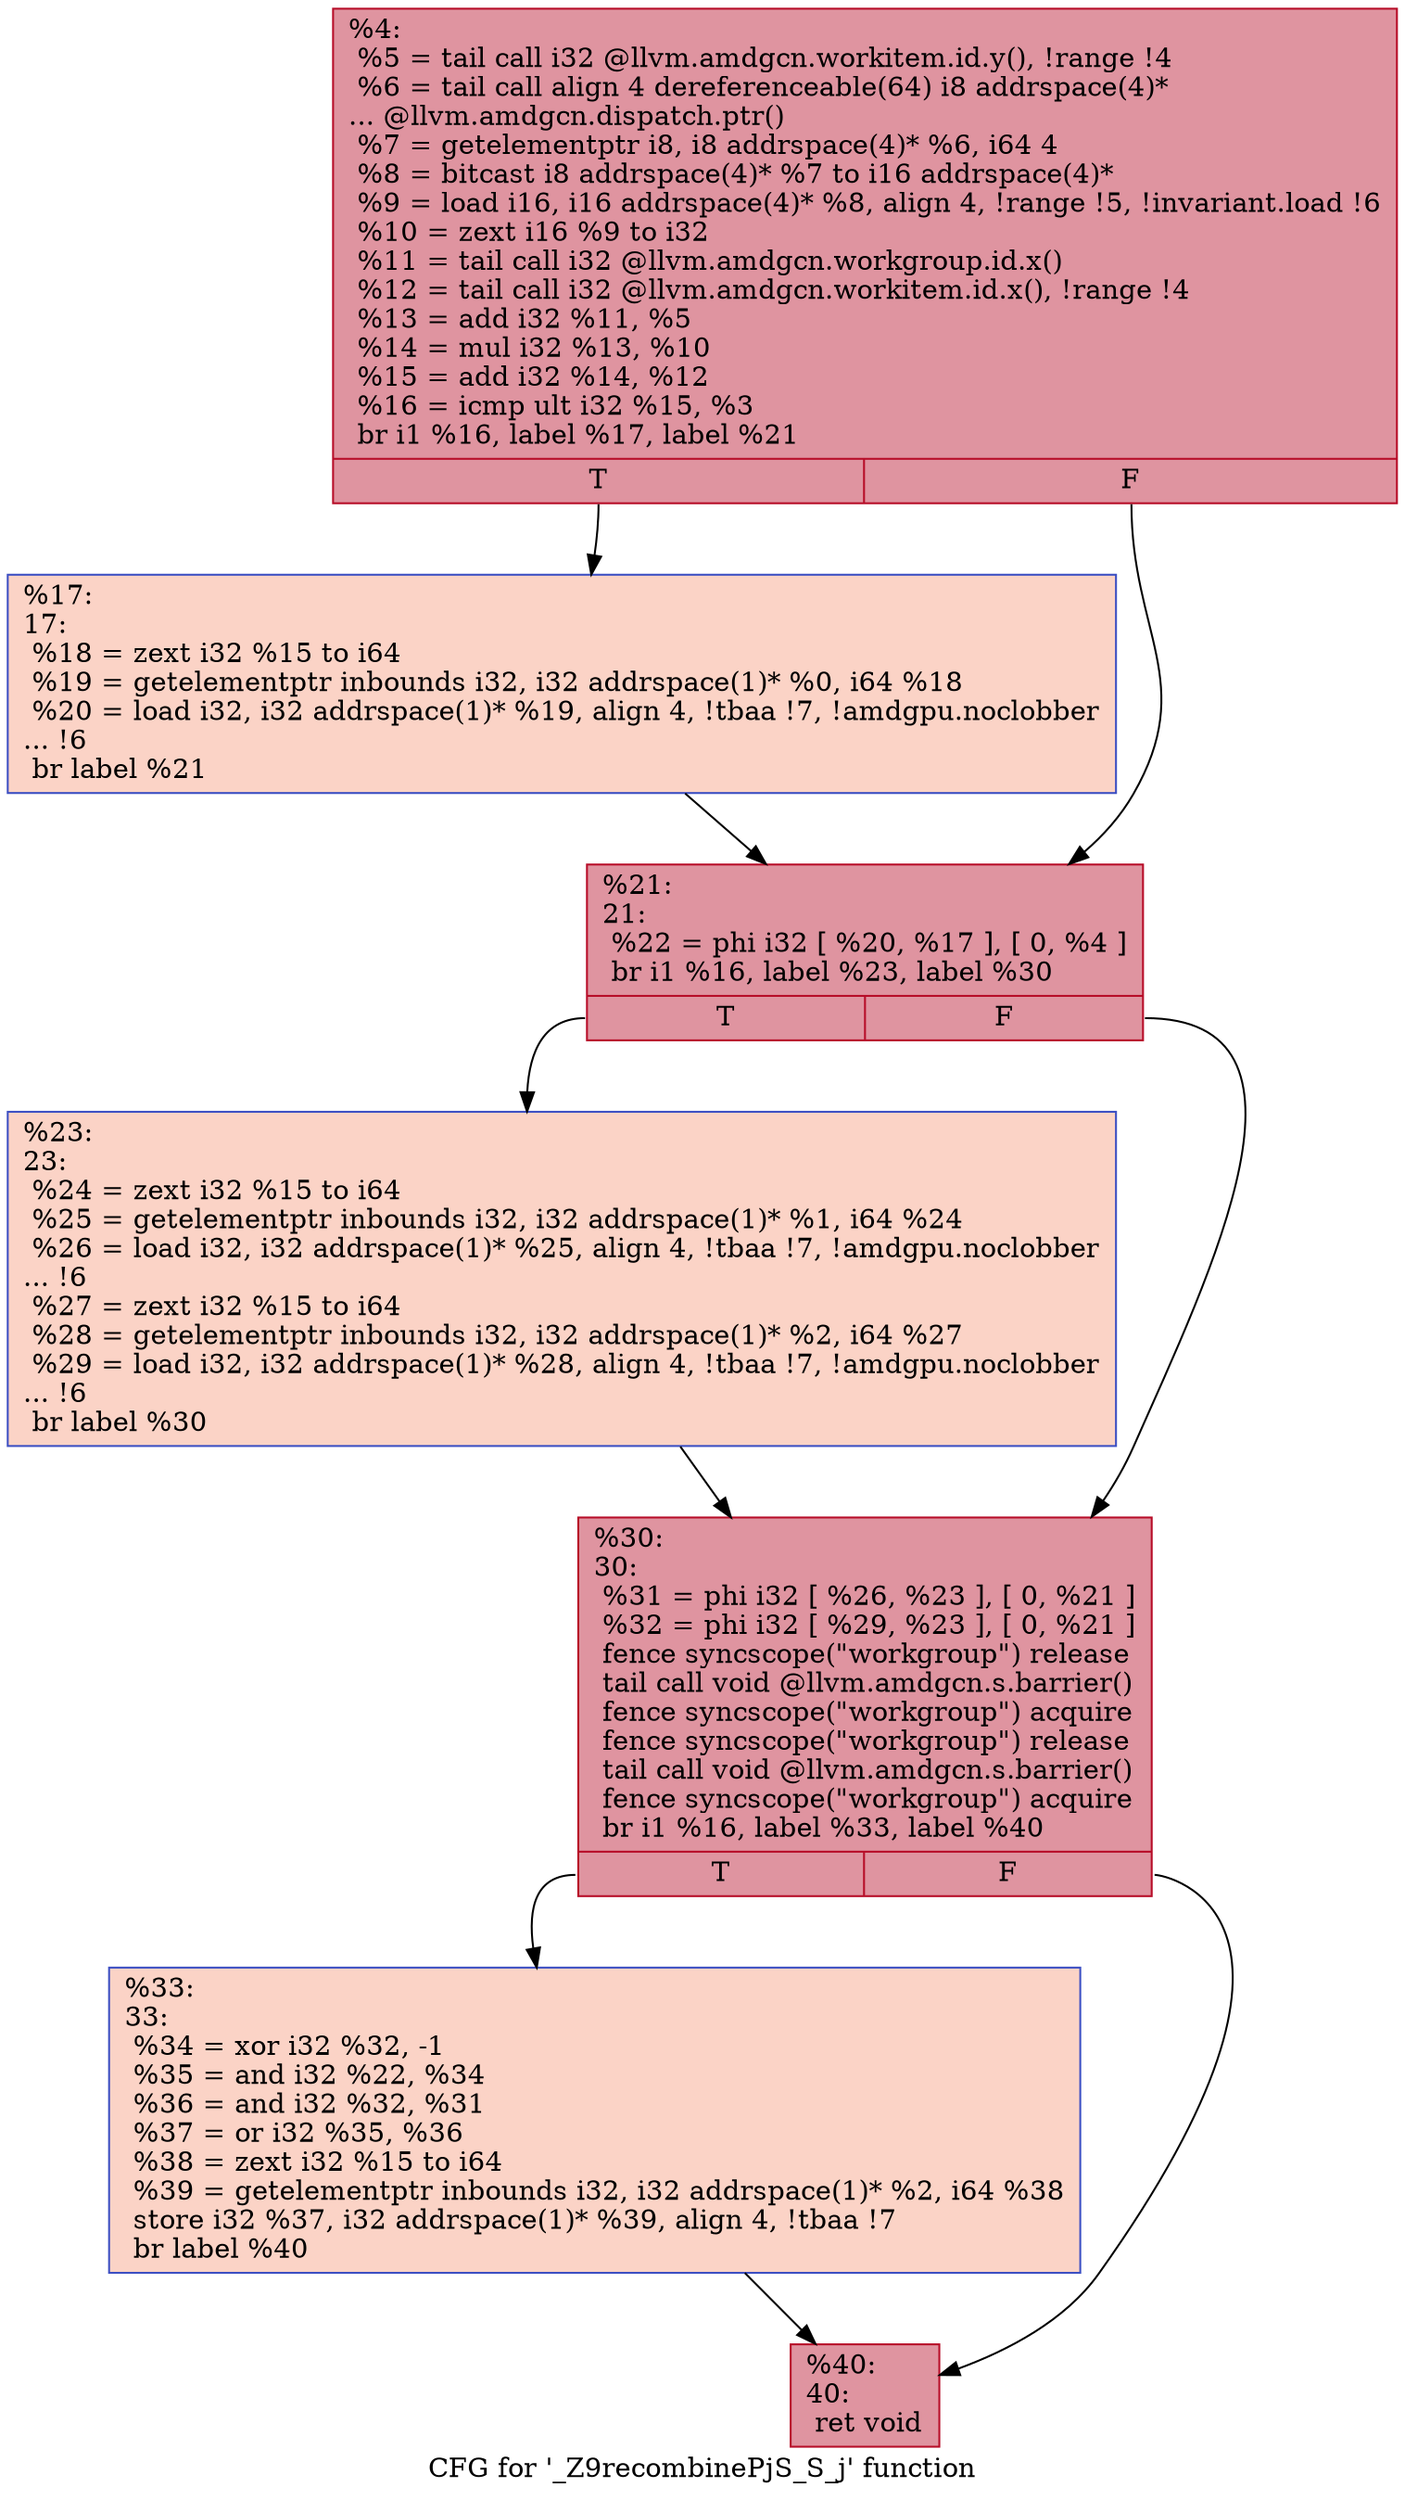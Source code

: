 digraph "CFG for '_Z9recombinePjS_S_j' function" {
	label="CFG for '_Z9recombinePjS_S_j' function";

	Node0x58b3620 [shape=record,color="#b70d28ff", style=filled, fillcolor="#b70d2870",label="{%4:\l  %5 = tail call i32 @llvm.amdgcn.workitem.id.y(), !range !4\l  %6 = tail call align 4 dereferenceable(64) i8 addrspace(4)*\l... @llvm.amdgcn.dispatch.ptr()\l  %7 = getelementptr i8, i8 addrspace(4)* %6, i64 4\l  %8 = bitcast i8 addrspace(4)* %7 to i16 addrspace(4)*\l  %9 = load i16, i16 addrspace(4)* %8, align 4, !range !5, !invariant.load !6\l  %10 = zext i16 %9 to i32\l  %11 = tail call i32 @llvm.amdgcn.workgroup.id.x()\l  %12 = tail call i32 @llvm.amdgcn.workitem.id.x(), !range !4\l  %13 = add i32 %11, %5\l  %14 = mul i32 %13, %10\l  %15 = add i32 %14, %12\l  %16 = icmp ult i32 %15, %3\l  br i1 %16, label %17, label %21\l|{<s0>T|<s1>F}}"];
	Node0x58b3620:s0 -> Node0x58b4d20;
	Node0x58b3620:s1 -> Node0x58b5eb0;
	Node0x58b4d20 [shape=record,color="#3d50c3ff", style=filled, fillcolor="#f59c7d70",label="{%17:\l17:                                               \l  %18 = zext i32 %15 to i64\l  %19 = getelementptr inbounds i32, i32 addrspace(1)* %0, i64 %18\l  %20 = load i32, i32 addrspace(1)* %19, align 4, !tbaa !7, !amdgpu.noclobber\l... !6\l  br label %21\l}"];
	Node0x58b4d20 -> Node0x58b5eb0;
	Node0x58b5eb0 [shape=record,color="#b70d28ff", style=filled, fillcolor="#b70d2870",label="{%21:\l21:                                               \l  %22 = phi i32 [ %20, %17 ], [ 0, %4 ]\l  br i1 %16, label %23, label %30\l|{<s0>T|<s1>F}}"];
	Node0x58b5eb0:s0 -> Node0x58b6a50;
	Node0x58b5eb0:s1 -> Node0x58b6aa0;
	Node0x58b6a50 [shape=record,color="#3d50c3ff", style=filled, fillcolor="#f59c7d70",label="{%23:\l23:                                               \l  %24 = zext i32 %15 to i64\l  %25 = getelementptr inbounds i32, i32 addrspace(1)* %1, i64 %24\l  %26 = load i32, i32 addrspace(1)* %25, align 4, !tbaa !7, !amdgpu.noclobber\l... !6\l  %27 = zext i32 %15 to i64\l  %28 = getelementptr inbounds i32, i32 addrspace(1)* %2, i64 %27\l  %29 = load i32, i32 addrspace(1)* %28, align 4, !tbaa !7, !amdgpu.noclobber\l... !6\l  br label %30\l}"];
	Node0x58b6a50 -> Node0x58b6aa0;
	Node0x58b6aa0 [shape=record,color="#b70d28ff", style=filled, fillcolor="#b70d2870",label="{%30:\l30:                                               \l  %31 = phi i32 [ %26, %23 ], [ 0, %21 ]\l  %32 = phi i32 [ %29, %23 ], [ 0, %21 ]\l  fence syncscope(\"workgroup\") release\l  tail call void @llvm.amdgcn.s.barrier()\l  fence syncscope(\"workgroup\") acquire\l  fence syncscope(\"workgroup\") release\l  tail call void @llvm.amdgcn.s.barrier()\l  fence syncscope(\"workgroup\") acquire\l  br i1 %16, label %33, label %40\l|{<s0>T|<s1>F}}"];
	Node0x58b6aa0:s0 -> Node0x58b7c90;
	Node0x58b6aa0:s1 -> Node0x58b7ce0;
	Node0x58b7c90 [shape=record,color="#3d50c3ff", style=filled, fillcolor="#f59c7d70",label="{%33:\l33:                                               \l  %34 = xor i32 %32, -1\l  %35 = and i32 %22, %34\l  %36 = and i32 %32, %31\l  %37 = or i32 %35, %36\l  %38 = zext i32 %15 to i64\l  %39 = getelementptr inbounds i32, i32 addrspace(1)* %2, i64 %38\l  store i32 %37, i32 addrspace(1)* %39, align 4, !tbaa !7\l  br label %40\l}"];
	Node0x58b7c90 -> Node0x58b7ce0;
	Node0x58b7ce0 [shape=record,color="#b70d28ff", style=filled, fillcolor="#b70d2870",label="{%40:\l40:                                               \l  ret void\l}"];
}
